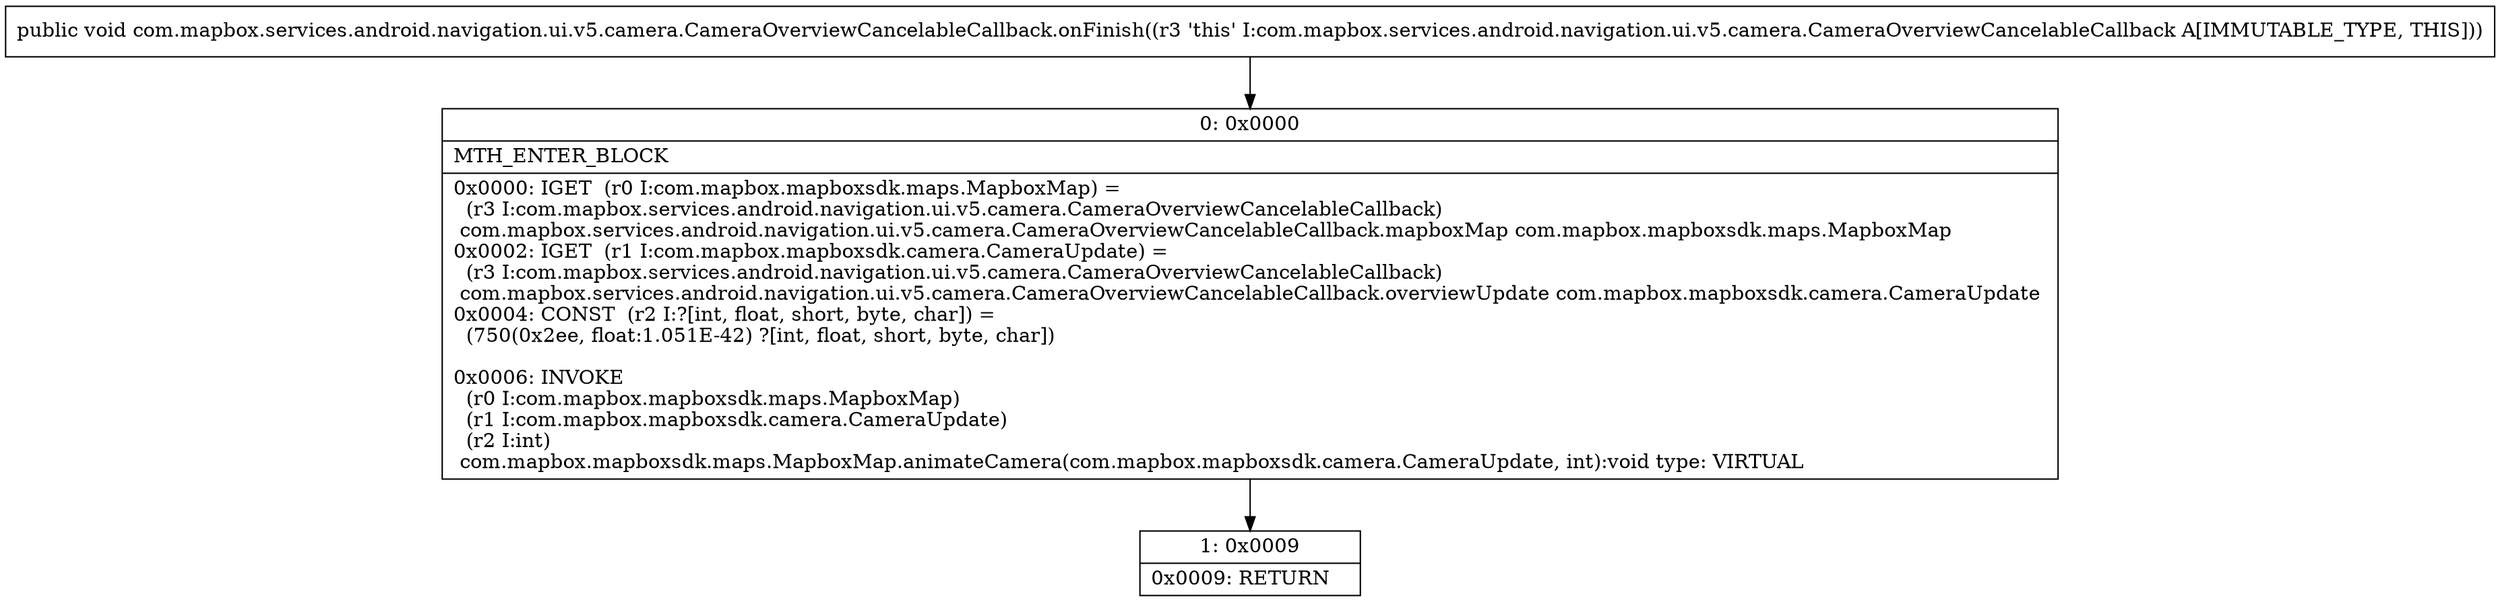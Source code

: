digraph "CFG forcom.mapbox.services.android.navigation.ui.v5.camera.CameraOverviewCancelableCallback.onFinish()V" {
Node_0 [shape=record,label="{0\:\ 0x0000|MTH_ENTER_BLOCK\l|0x0000: IGET  (r0 I:com.mapbox.mapboxsdk.maps.MapboxMap) = \l  (r3 I:com.mapbox.services.android.navigation.ui.v5.camera.CameraOverviewCancelableCallback)\l com.mapbox.services.android.navigation.ui.v5.camera.CameraOverviewCancelableCallback.mapboxMap com.mapbox.mapboxsdk.maps.MapboxMap \l0x0002: IGET  (r1 I:com.mapbox.mapboxsdk.camera.CameraUpdate) = \l  (r3 I:com.mapbox.services.android.navigation.ui.v5.camera.CameraOverviewCancelableCallback)\l com.mapbox.services.android.navigation.ui.v5.camera.CameraOverviewCancelableCallback.overviewUpdate com.mapbox.mapboxsdk.camera.CameraUpdate \l0x0004: CONST  (r2 I:?[int, float, short, byte, char]) = \l  (750(0x2ee, float:1.051E\-42) ?[int, float, short, byte, char])\l \l0x0006: INVOKE  \l  (r0 I:com.mapbox.mapboxsdk.maps.MapboxMap)\l  (r1 I:com.mapbox.mapboxsdk.camera.CameraUpdate)\l  (r2 I:int)\l com.mapbox.mapboxsdk.maps.MapboxMap.animateCamera(com.mapbox.mapboxsdk.camera.CameraUpdate, int):void type: VIRTUAL \l}"];
Node_1 [shape=record,label="{1\:\ 0x0009|0x0009: RETURN   \l}"];
MethodNode[shape=record,label="{public void com.mapbox.services.android.navigation.ui.v5.camera.CameraOverviewCancelableCallback.onFinish((r3 'this' I:com.mapbox.services.android.navigation.ui.v5.camera.CameraOverviewCancelableCallback A[IMMUTABLE_TYPE, THIS])) }"];
MethodNode -> Node_0;
Node_0 -> Node_1;
}

